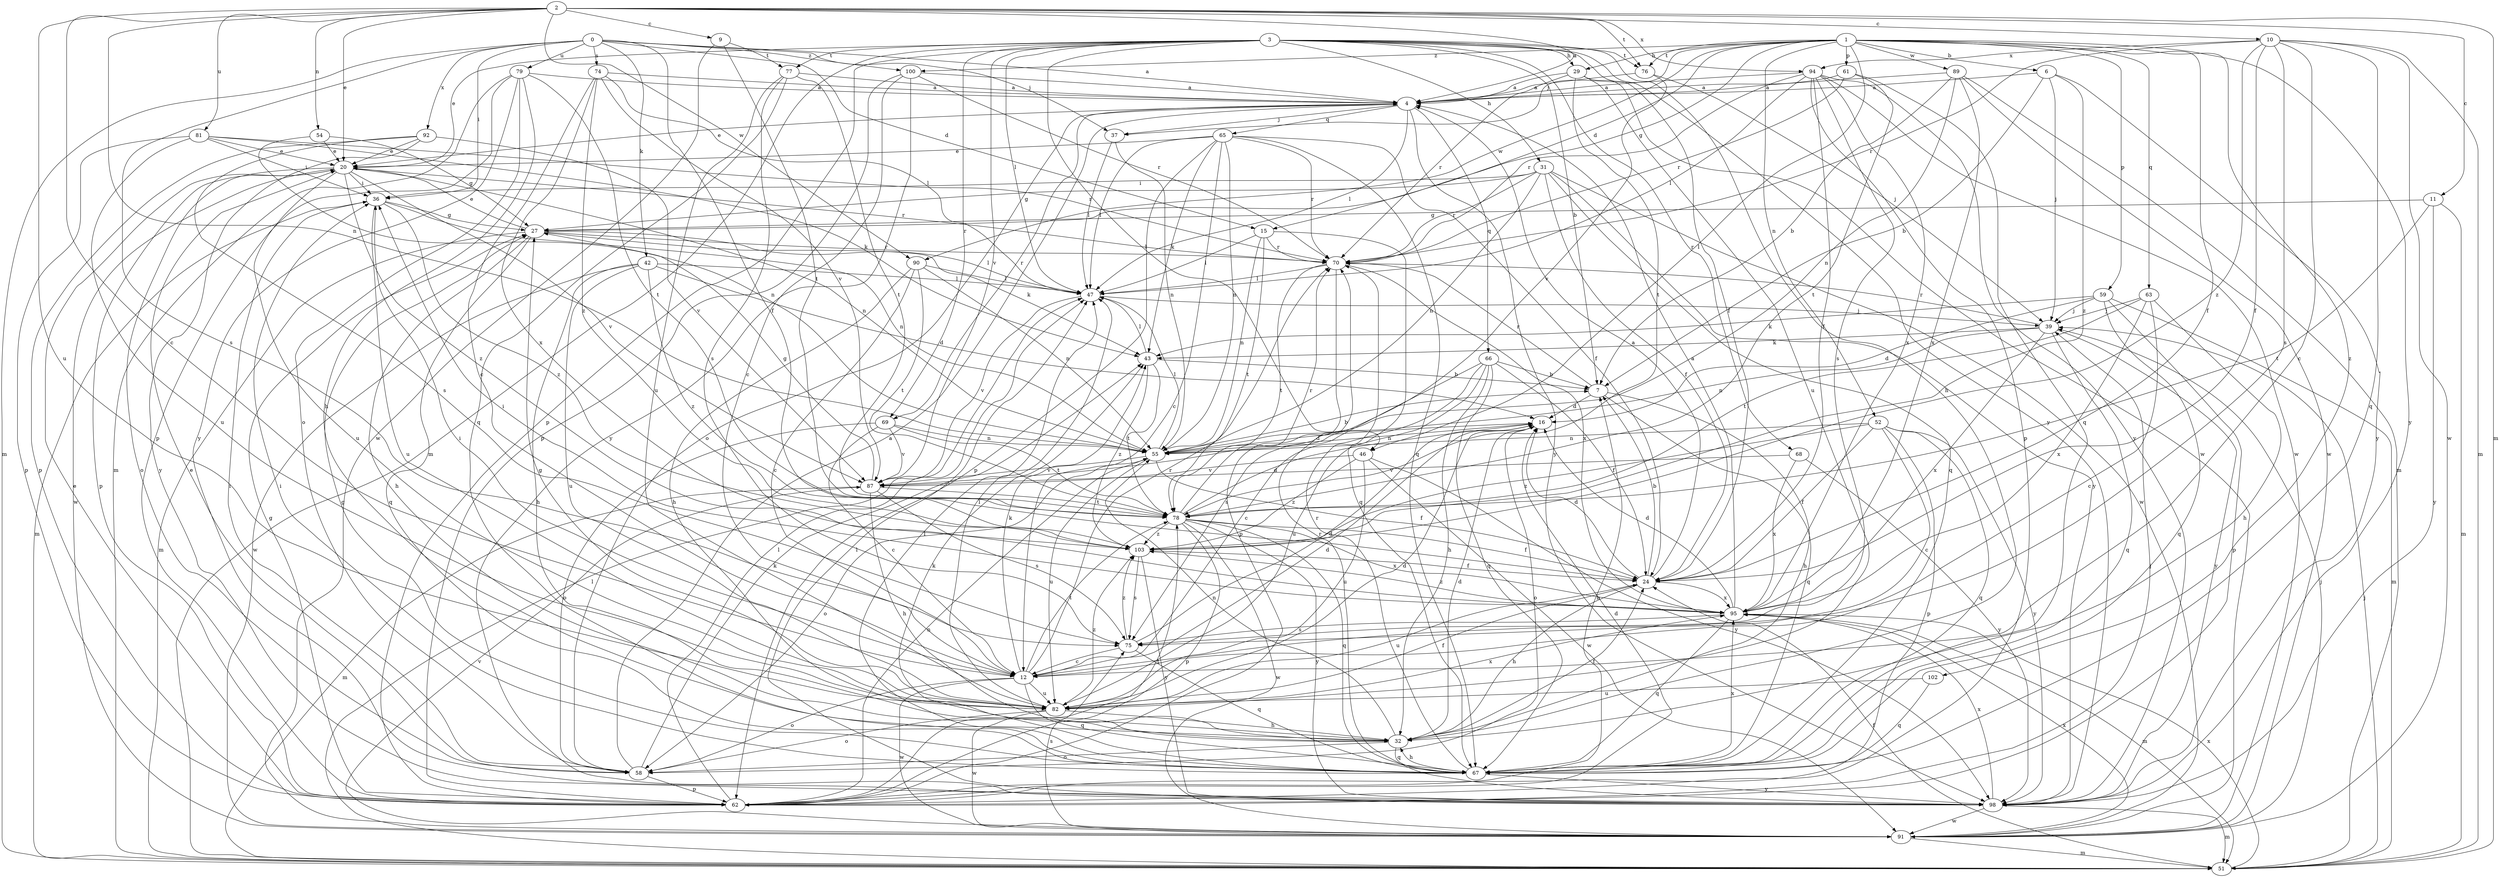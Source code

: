 strict digraph  {
0;
1;
2;
3;
4;
6;
7;
9;
10;
11;
12;
15;
16;
20;
24;
27;
29;
31;
32;
36;
37;
39;
42;
43;
46;
47;
51;
52;
54;
55;
58;
59;
61;
62;
63;
65;
66;
67;
68;
69;
70;
74;
75;
76;
77;
78;
79;
81;
82;
87;
89;
90;
91;
92;
94;
95;
98;
100;
102;
103;
0 -> 4  [label=a];
0 -> 15  [label=d];
0 -> 24  [label=f];
0 -> 36  [label=i];
0 -> 37  [label=j];
0 -> 42  [label=k];
0 -> 51  [label=m];
0 -> 74  [label=s];
0 -> 75  [label=s];
0 -> 79  [label=u];
0 -> 92  [label=x];
0 -> 100  [label=z];
1 -> 6  [label=b];
1 -> 15  [label=d];
1 -> 24  [label=f];
1 -> 27  [label=g];
1 -> 29  [label=h];
1 -> 37  [label=j];
1 -> 46  [label=l];
1 -> 52  [label=n];
1 -> 59  [label=p];
1 -> 61  [label=p];
1 -> 63  [label=q];
1 -> 76  [label=t];
1 -> 89  [label=w];
1 -> 90  [label=w];
1 -> 98  [label=y];
1 -> 100  [label=z];
1 -> 102  [label=z];
2 -> 4  [label=a];
2 -> 9  [label=c];
2 -> 10  [label=c];
2 -> 11  [label=c];
2 -> 12  [label=c];
2 -> 20  [label=e];
2 -> 51  [label=m];
2 -> 54  [label=n];
2 -> 55  [label=n];
2 -> 76  [label=t];
2 -> 81  [label=u];
2 -> 82  [label=u];
2 -> 90  [label=w];
2 -> 94  [label=x];
3 -> 7  [label=b];
3 -> 20  [label=e];
3 -> 24  [label=f];
3 -> 29  [label=h];
3 -> 31  [label=h];
3 -> 32  [label=h];
3 -> 46  [label=l];
3 -> 47  [label=l];
3 -> 51  [label=m];
3 -> 62  [label=p];
3 -> 68  [label=r];
3 -> 69  [label=r];
3 -> 76  [label=t];
3 -> 77  [label=t];
3 -> 87  [label=v];
3 -> 98  [label=y];
4 -> 20  [label=e];
4 -> 37  [label=j];
4 -> 47  [label=l];
4 -> 58  [label=o];
4 -> 65  [label=q];
4 -> 66  [label=q];
4 -> 69  [label=r];
4 -> 98  [label=y];
6 -> 4  [label=a];
6 -> 7  [label=b];
6 -> 39  [label=j];
6 -> 98  [label=y];
6 -> 103  [label=z];
7 -> 16  [label=d];
7 -> 32  [label=h];
7 -> 67  [label=q];
7 -> 70  [label=r];
9 -> 77  [label=t];
9 -> 78  [label=t];
9 -> 91  [label=w];
10 -> 12  [label=c];
10 -> 24  [label=f];
10 -> 51  [label=m];
10 -> 67  [label=q];
10 -> 70  [label=r];
10 -> 75  [label=s];
10 -> 91  [label=w];
10 -> 94  [label=x];
10 -> 103  [label=z];
11 -> 27  [label=g];
11 -> 51  [label=m];
11 -> 78  [label=t];
11 -> 98  [label=y];
12 -> 16  [label=d];
12 -> 36  [label=i];
12 -> 43  [label=k];
12 -> 58  [label=o];
12 -> 67  [label=q];
12 -> 70  [label=r];
12 -> 78  [label=t];
12 -> 82  [label=u];
12 -> 91  [label=w];
15 -> 47  [label=l];
15 -> 55  [label=n];
15 -> 67  [label=q];
15 -> 70  [label=r];
15 -> 78  [label=t];
16 -> 55  [label=n];
16 -> 58  [label=o];
20 -> 36  [label=i];
20 -> 55  [label=n];
20 -> 58  [label=o];
20 -> 62  [label=p];
20 -> 70  [label=r];
20 -> 82  [label=u];
20 -> 87  [label=v];
20 -> 91  [label=w];
20 -> 103  [label=z];
24 -> 4  [label=a];
24 -> 7  [label=b];
24 -> 16  [label=d];
24 -> 32  [label=h];
24 -> 82  [label=u];
24 -> 95  [label=x];
27 -> 20  [label=e];
27 -> 32  [label=h];
27 -> 43  [label=k];
27 -> 47  [label=l];
27 -> 51  [label=m];
27 -> 67  [label=q];
27 -> 70  [label=r];
29 -> 4  [label=a];
29 -> 70  [label=r];
29 -> 78  [label=t];
29 -> 82  [label=u];
29 -> 91  [label=w];
31 -> 24  [label=f];
31 -> 27  [label=g];
31 -> 36  [label=i];
31 -> 55  [label=n];
31 -> 67  [label=q];
31 -> 70  [label=r];
31 -> 91  [label=w];
31 -> 98  [label=y];
32 -> 16  [label=d];
32 -> 24  [label=f];
32 -> 55  [label=n];
32 -> 58  [label=o];
32 -> 67  [label=q];
36 -> 27  [label=g];
36 -> 51  [label=m];
36 -> 55  [label=n];
36 -> 82  [label=u];
36 -> 103  [label=z];
37 -> 47  [label=l];
37 -> 55  [label=n];
39 -> 43  [label=k];
39 -> 55  [label=n];
39 -> 67  [label=q];
39 -> 70  [label=r];
39 -> 95  [label=x];
39 -> 98  [label=y];
42 -> 16  [label=d];
42 -> 32  [label=h];
42 -> 47  [label=l];
42 -> 82  [label=u];
42 -> 91  [label=w];
42 -> 103  [label=z];
43 -> 7  [label=b];
43 -> 47  [label=l];
43 -> 78  [label=t];
43 -> 103  [label=z];
46 -> 82  [label=u];
46 -> 87  [label=v];
46 -> 91  [label=w];
46 -> 98  [label=y];
46 -> 103  [label=z];
47 -> 39  [label=j];
47 -> 87  [label=v];
51 -> 24  [label=f];
51 -> 39  [label=j];
51 -> 47  [label=l];
51 -> 95  [label=x];
52 -> 12  [label=c];
52 -> 24  [label=f];
52 -> 55  [label=n];
52 -> 62  [label=p];
52 -> 67  [label=q];
52 -> 98  [label=y];
52 -> 103  [label=z];
54 -> 20  [label=e];
54 -> 27  [label=g];
54 -> 55  [label=n];
55 -> 7  [label=b];
55 -> 16  [label=d];
55 -> 24  [label=f];
55 -> 47  [label=l];
55 -> 58  [label=o];
55 -> 82  [label=u];
55 -> 87  [label=v];
58 -> 4  [label=a];
58 -> 20  [label=e];
58 -> 36  [label=i];
58 -> 43  [label=k];
58 -> 62  [label=p];
59 -> 16  [label=d];
59 -> 39  [label=j];
59 -> 43  [label=k];
59 -> 51  [label=m];
59 -> 62  [label=p];
59 -> 67  [label=q];
61 -> 4  [label=a];
61 -> 67  [label=q];
61 -> 70  [label=r];
61 -> 78  [label=t];
62 -> 7  [label=b];
62 -> 16  [label=d];
62 -> 20  [label=e];
62 -> 27  [label=g];
62 -> 39  [label=j];
62 -> 47  [label=l];
62 -> 55  [label=n];
62 -> 78  [label=t];
63 -> 12  [label=c];
63 -> 32  [label=h];
63 -> 39  [label=j];
63 -> 78  [label=t];
63 -> 95  [label=x];
65 -> 12  [label=c];
65 -> 20  [label=e];
65 -> 24  [label=f];
65 -> 43  [label=k];
65 -> 47  [label=l];
65 -> 55  [label=n];
65 -> 62  [label=p];
65 -> 67  [label=q];
65 -> 70  [label=r];
66 -> 7  [label=b];
66 -> 12  [label=c];
66 -> 24  [label=f];
66 -> 32  [label=h];
66 -> 67  [label=q];
66 -> 75  [label=s];
66 -> 82  [label=u];
67 -> 27  [label=g];
67 -> 32  [label=h];
67 -> 36  [label=i];
67 -> 43  [label=k];
67 -> 47  [label=l];
67 -> 70  [label=r];
67 -> 95  [label=x];
67 -> 98  [label=y];
68 -> 87  [label=v];
68 -> 95  [label=x];
68 -> 98  [label=y];
69 -> 12  [label=c];
69 -> 55  [label=n];
69 -> 58  [label=o];
69 -> 78  [label=t];
69 -> 87  [label=v];
70 -> 47  [label=l];
70 -> 62  [label=p];
70 -> 78  [label=t];
70 -> 95  [label=x];
74 -> 4  [label=a];
74 -> 12  [label=c];
74 -> 47  [label=l];
74 -> 87  [label=v];
74 -> 95  [label=x];
74 -> 103  [label=z];
75 -> 12  [label=c];
75 -> 16  [label=d];
75 -> 67  [label=q];
75 -> 103  [label=z];
76 -> 4  [label=a];
76 -> 39  [label=j];
76 -> 87  [label=v];
77 -> 4  [label=a];
77 -> 67  [label=q];
77 -> 75  [label=s];
77 -> 78  [label=t];
77 -> 82  [label=u];
78 -> 16  [label=d];
78 -> 24  [label=f];
78 -> 62  [label=p];
78 -> 67  [label=q];
78 -> 70  [label=r];
78 -> 91  [label=w];
78 -> 95  [label=x];
78 -> 98  [label=y];
78 -> 103  [label=z];
79 -> 4  [label=a];
79 -> 32  [label=h];
79 -> 51  [label=m];
79 -> 58  [label=o];
79 -> 62  [label=p];
79 -> 78  [label=t];
79 -> 98  [label=y];
81 -> 20  [label=e];
81 -> 36  [label=i];
81 -> 43  [label=k];
81 -> 62  [label=p];
81 -> 70  [label=r];
81 -> 82  [label=u];
82 -> 16  [label=d];
82 -> 24  [label=f];
82 -> 27  [label=g];
82 -> 32  [label=h];
82 -> 47  [label=l];
82 -> 58  [label=o];
82 -> 91  [label=w];
82 -> 95  [label=x];
82 -> 103  [label=z];
87 -> 27  [label=g];
87 -> 32  [label=h];
87 -> 51  [label=m];
87 -> 75  [label=s];
87 -> 78  [label=t];
89 -> 4  [label=a];
89 -> 7  [label=b];
89 -> 51  [label=m];
89 -> 55  [label=n];
89 -> 91  [label=w];
89 -> 95  [label=x];
90 -> 12  [label=c];
90 -> 32  [label=h];
90 -> 47  [label=l];
90 -> 55  [label=n];
90 -> 78  [label=t];
91 -> 39  [label=j];
91 -> 51  [label=m];
91 -> 75  [label=s];
91 -> 87  [label=v];
91 -> 95  [label=x];
92 -> 20  [label=e];
92 -> 62  [label=p];
92 -> 75  [label=s];
92 -> 87  [label=v];
92 -> 98  [label=y];
94 -> 4  [label=a];
94 -> 24  [label=f];
94 -> 47  [label=l];
94 -> 62  [label=p];
94 -> 70  [label=r];
94 -> 75  [label=s];
94 -> 91  [label=w];
94 -> 95  [label=x];
94 -> 98  [label=y];
95 -> 4  [label=a];
95 -> 16  [label=d];
95 -> 36  [label=i];
95 -> 51  [label=m];
95 -> 67  [label=q];
95 -> 75  [label=s];
95 -> 103  [label=z];
98 -> 47  [label=l];
98 -> 51  [label=m];
98 -> 70  [label=r];
98 -> 91  [label=w];
98 -> 95  [label=x];
100 -> 4  [label=a];
100 -> 12  [label=c];
100 -> 62  [label=p];
100 -> 70  [label=r];
100 -> 98  [label=y];
102 -> 67  [label=q];
102 -> 82  [label=u];
103 -> 24  [label=f];
103 -> 75  [label=s];
103 -> 98  [label=y];
}
